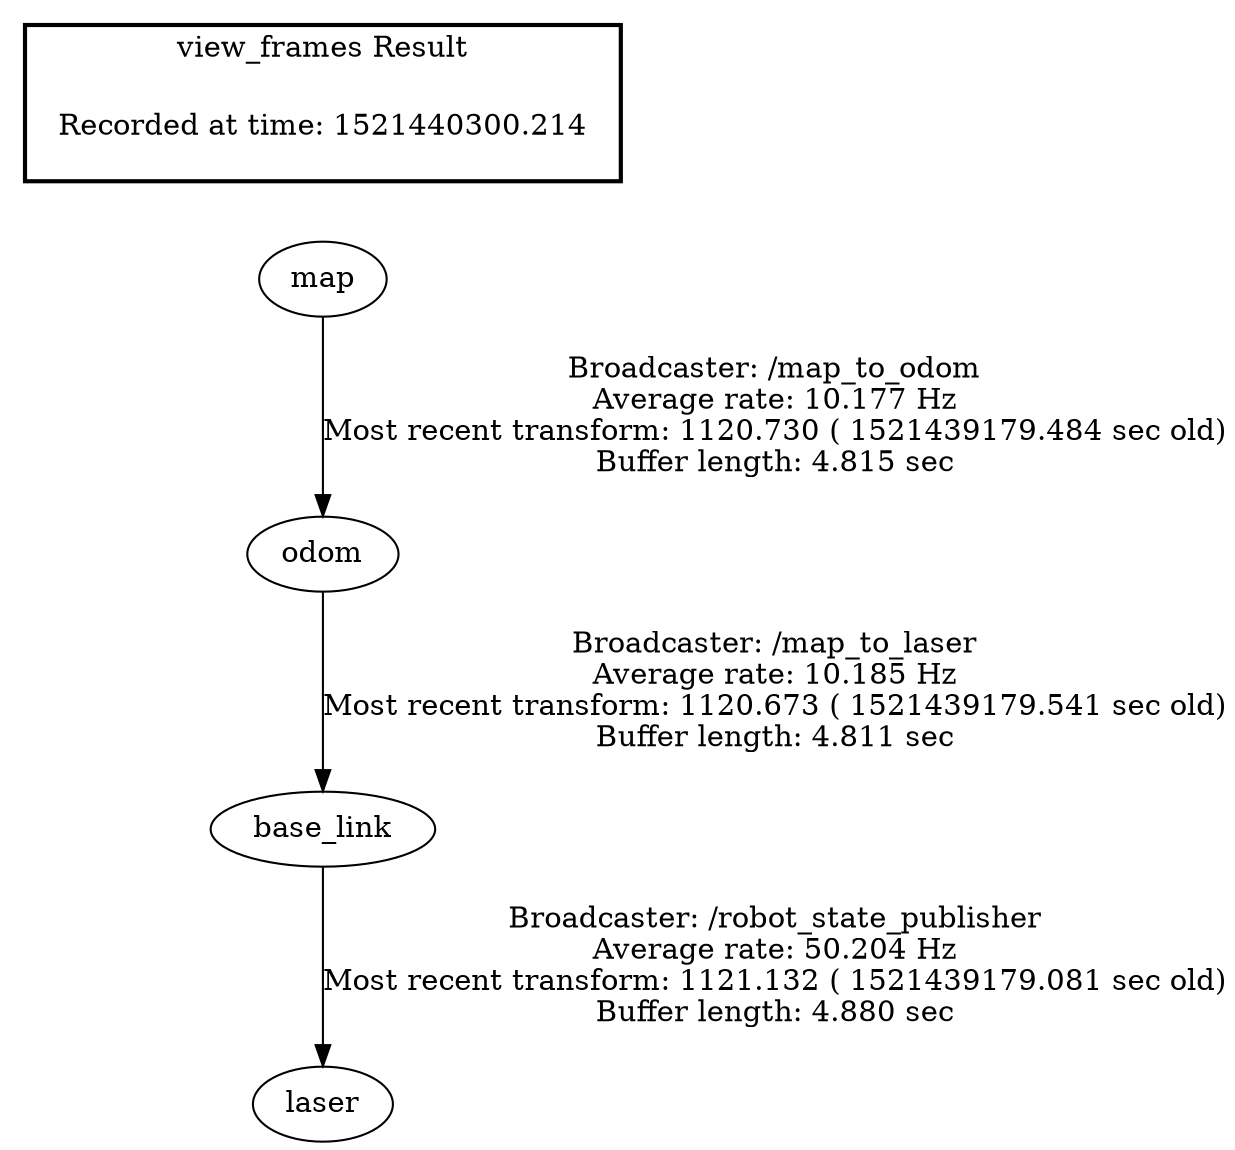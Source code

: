 digraph G {
"base_link" -> "laser"[label="Broadcaster: /robot_state_publisher\nAverage rate: 50.204 Hz\nMost recent transform: 1121.132 ( 1521439179.081 sec old)\nBuffer length: 4.880 sec\n"];
"odom" -> "base_link"[label="Broadcaster: /map_to_laser\nAverage rate: 10.185 Hz\nMost recent transform: 1120.673 ( 1521439179.541 sec old)\nBuffer length: 4.811 sec\n"];
"map" -> "odom"[label="Broadcaster: /map_to_odom\nAverage rate: 10.177 Hz\nMost recent transform: 1120.730 ( 1521439179.484 sec old)\nBuffer length: 4.815 sec\n"];
edge [style=invis];
 subgraph cluster_legend { style=bold; color=black; label ="view_frames Result";
"Recorded at time: 1521440300.214"[ shape=plaintext ] ;
 }->"map";
}